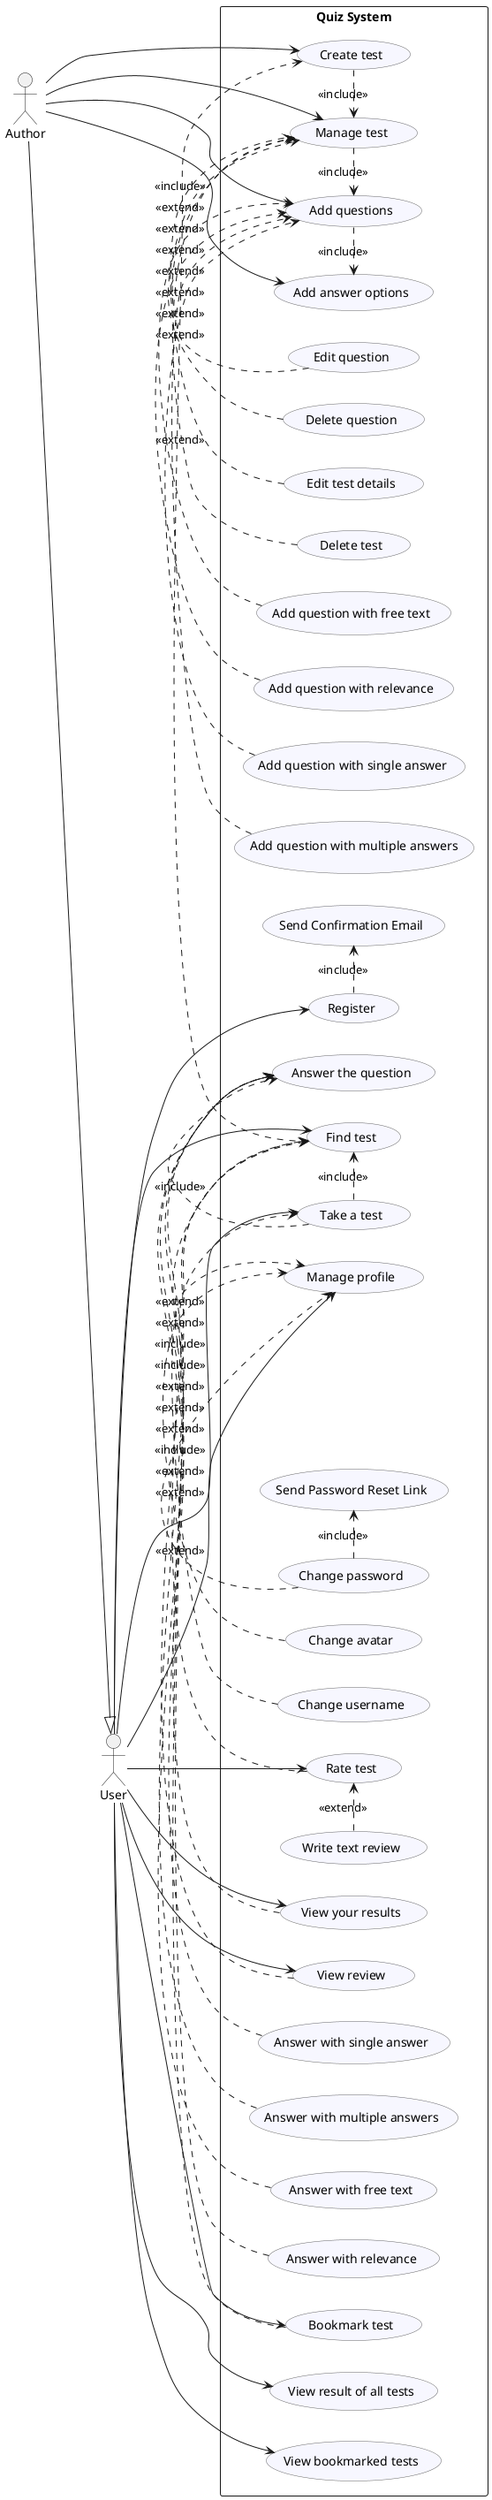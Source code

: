 @startuml
left to right direction
skinparam packageStyle rectangle
skinparam usecase {
  BorderColor #666
  BackgroundColor #F7F7FF
}


actor User
actor Author


Author --|> User

rectangle "Quiz System" as System {
  usecase (Register) as UC_Register
  usecase (Manage profile) as UC_Profile
  usecase (Change avatar) as UC_ChangeAvatar
  usecase (Change username) as UC_ChangeUsername
  usecase (Change password) as UC_ChangePassword
  usecase (Send Confirmation Email) as UC_SendConfirm
  usecase (Send Password Reset Link) as UC_SendReset


  usecase (Create test) as UC_CreateTest
  usecase (Manage test) as UC_ManageTest
  usecase (Add questions) as UC_AddQuestions
  usecase (Add question with single answer) as UC_QuestSingle
  usecase (Add question with multiple answers) as UC_QuestMultiple
  usecase (Add question with free text) as UC_QuestFree
  usecase (Add question with relevance) as UC_QuestRel
  usecase (Add answer options) as UC_AddOptions
  usecase (Edit question) as UC_EditQuestion
  usecase (Delete question) as UC_DeleteQuestion
  usecase (Edit test details) as UC_EditTestDetails
  usecase (Delete test) as UC_DeleteTest
  usecase (Find test) as UC_FindTest



  usecase (Take a test) as UC_TakeTest
  usecase (Answer the question) as UC_Answer
  usecase (Answer with single answer) as UC_AnsSingle
  usecase (Answer with multiple answers) as UC_AnsMulti
  usecase (Answer with free text) as UC_AnsFree
  usecase (Answer with relevance) as UC_AnsRel
  usecase (View your results) as UC_ViewMyResults
  usecase (View result of all tests) as UC_ViewAllResults


  usecase (Rate test) as UC_RateTest
  usecase (Write text review) as UC_WriteReview
  usecase (View review) as UC_ViewReview
  usecase (Bookmark test) as UC_Bookmark
  usecase (View bookmarked tests) as UC_ViewBookmarks
}


User --> UC_Register
User --> UC_Profile
User --> UC_FindTest
User --> UC_TakeTest
User --> UC_ViewMyResults
User --> UC_RateTest
User --> UC_ViewReview
User --> UC_Bookmark
User --> UC_ViewBookmarks
User --> UC_ViewAllResults

Author --> UC_CreateTest
Author --> UC_ManageTest
Author --> UC_AddQuestions
Author --> UC_AddOptions


UC_Register .> UC_SendConfirm : <<include>>
UC_ChangePassword .> UC_SendReset : <<include>>

UC_TakeTest .> UC_FindTest : <<include>>
UC_FindTest .> UC_CreateTest : <<include>>
UC_CreateTest .> UC_ManageTest : <<include>>
UC_ManageTest .> UC_AddQuestions : <<include>>
UC_EditTestDetails .> UC_ManageTest : <<extend>>
UC_DeleteTest .> UC_ManageTest : <<extend>>
UC_EditQuestion .> UC_ManageTest : <<extend>>
UC_DeleteQuestion .> UC_ManageTest : <<extend>>
UC_QuestSingle .> UC_AddQuestions : <<extend>>
UC_QuestMultiple .> UC_AddQuestions : <<extend>>
UC_QuestFree .> UC_AddQuestions : <<extend>>
UC_QuestRel .> UC_AddQuestions : <<extend>>
UC_AddQuestions .> UC_AddOptions : <<include>>
UC_ChangeAvatar .> UC_Profile: <<extend>>
UC_ChangeUsername .> UC_Profile: <<extend>>
UC_ChangePassword .> UC_Profile: <<extend>>
UC_WriteReview .> UC_RateTest: <<extend>>
UC_RateTest .> UC_FindTest: <<include>>
UC_ViewReview .> UC_FindTest: <<include>>
UC_ViewMyResults .> UC_TakeTest: <<extend>>
UC_TakeTest .> UC_Answer : <<include>>
UC_AnsSingle .> UC_Answer : <<extend>>
UC_AnsMulti .> UC_Answer : <<extend>>
UC_AnsFree .> UC_Answer : <<extend>>
UC_AnsRel .> UC_Answer : <<extend>>
UC_Bookmark .> UC_FindTest : <<include>>



@enduml
